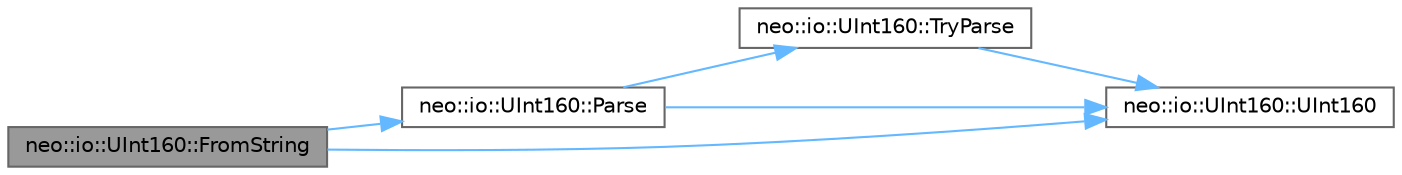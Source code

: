 digraph "neo::io::UInt160::FromString"
{
 // LATEX_PDF_SIZE
  bgcolor="transparent";
  edge [fontname=Helvetica,fontsize=10,labelfontname=Helvetica,labelfontsize=10];
  node [fontname=Helvetica,fontsize=10,shape=box,height=0.2,width=0.4];
  rankdir="LR";
  Node1 [id="Node000001",label="neo::io::UInt160::FromString",height=0.2,width=0.4,color="gray40", fillcolor="grey60", style="filled", fontcolor="black",tooltip="Creates a UInt160 from a hex string."];
  Node1 -> Node2 [id="edge6_Node000001_Node000002",color="steelblue1",style="solid",tooltip=" "];
  Node2 [id="Node000002",label="neo::io::UInt160::Parse",height=0.2,width=0.4,color="grey40", fillcolor="white", style="filled",URL="$classneo_1_1io_1_1_u_int160.html#aff15950166fb8a9a018e85e419500115",tooltip="Parses a hexadecimal string into a UInt160."];
  Node2 -> Node3 [id="edge7_Node000002_Node000003",color="steelblue1",style="solid",tooltip=" "];
  Node3 [id="Node000003",label="neo::io::UInt160::TryParse",height=0.2,width=0.4,color="grey40", fillcolor="white", style="filled",URL="$classneo_1_1io_1_1_u_int160.html#ab05ad86c095702985a3c48b025c6e0bc",tooltip="Tries to parse a hexadecimal string into a UInt160."];
  Node3 -> Node4 [id="edge8_Node000003_Node000004",color="steelblue1",style="solid",tooltip=" "];
  Node4 [id="Node000004",label="neo::io::UInt160::UInt160",height=0.2,width=0.4,color="grey40", fillcolor="white", style="filled",URL="$classneo_1_1io_1_1_u_int160.html#a975ac19e433b0ceb17f5b56454667fa5",tooltip="Constructs a UInt160 initialized to zero."];
  Node2 -> Node4 [id="edge9_Node000002_Node000004",color="steelblue1",style="solid",tooltip=" "];
  Node1 -> Node4 [id="edge10_Node000001_Node000004",color="steelblue1",style="solid",tooltip=" "];
}
